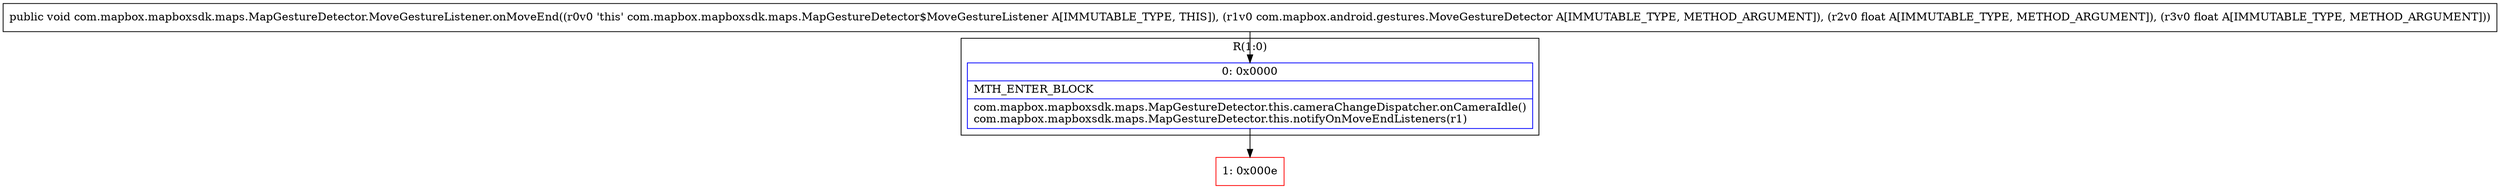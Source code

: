 digraph "CFG forcom.mapbox.mapboxsdk.maps.MapGestureDetector.MoveGestureListener.onMoveEnd(Lcom\/mapbox\/android\/gestures\/MoveGestureDetector;FF)V" {
subgraph cluster_Region_351200897 {
label = "R(1:0)";
node [shape=record,color=blue];
Node_0 [shape=record,label="{0\:\ 0x0000|MTH_ENTER_BLOCK\l|com.mapbox.mapboxsdk.maps.MapGestureDetector.this.cameraChangeDispatcher.onCameraIdle()\lcom.mapbox.mapboxsdk.maps.MapGestureDetector.this.notifyOnMoveEndListeners(r1)\l}"];
}
Node_1 [shape=record,color=red,label="{1\:\ 0x000e}"];
MethodNode[shape=record,label="{public void com.mapbox.mapboxsdk.maps.MapGestureDetector.MoveGestureListener.onMoveEnd((r0v0 'this' com.mapbox.mapboxsdk.maps.MapGestureDetector$MoveGestureListener A[IMMUTABLE_TYPE, THIS]), (r1v0 com.mapbox.android.gestures.MoveGestureDetector A[IMMUTABLE_TYPE, METHOD_ARGUMENT]), (r2v0 float A[IMMUTABLE_TYPE, METHOD_ARGUMENT]), (r3v0 float A[IMMUTABLE_TYPE, METHOD_ARGUMENT])) }"];
MethodNode -> Node_0;
Node_0 -> Node_1;
}

